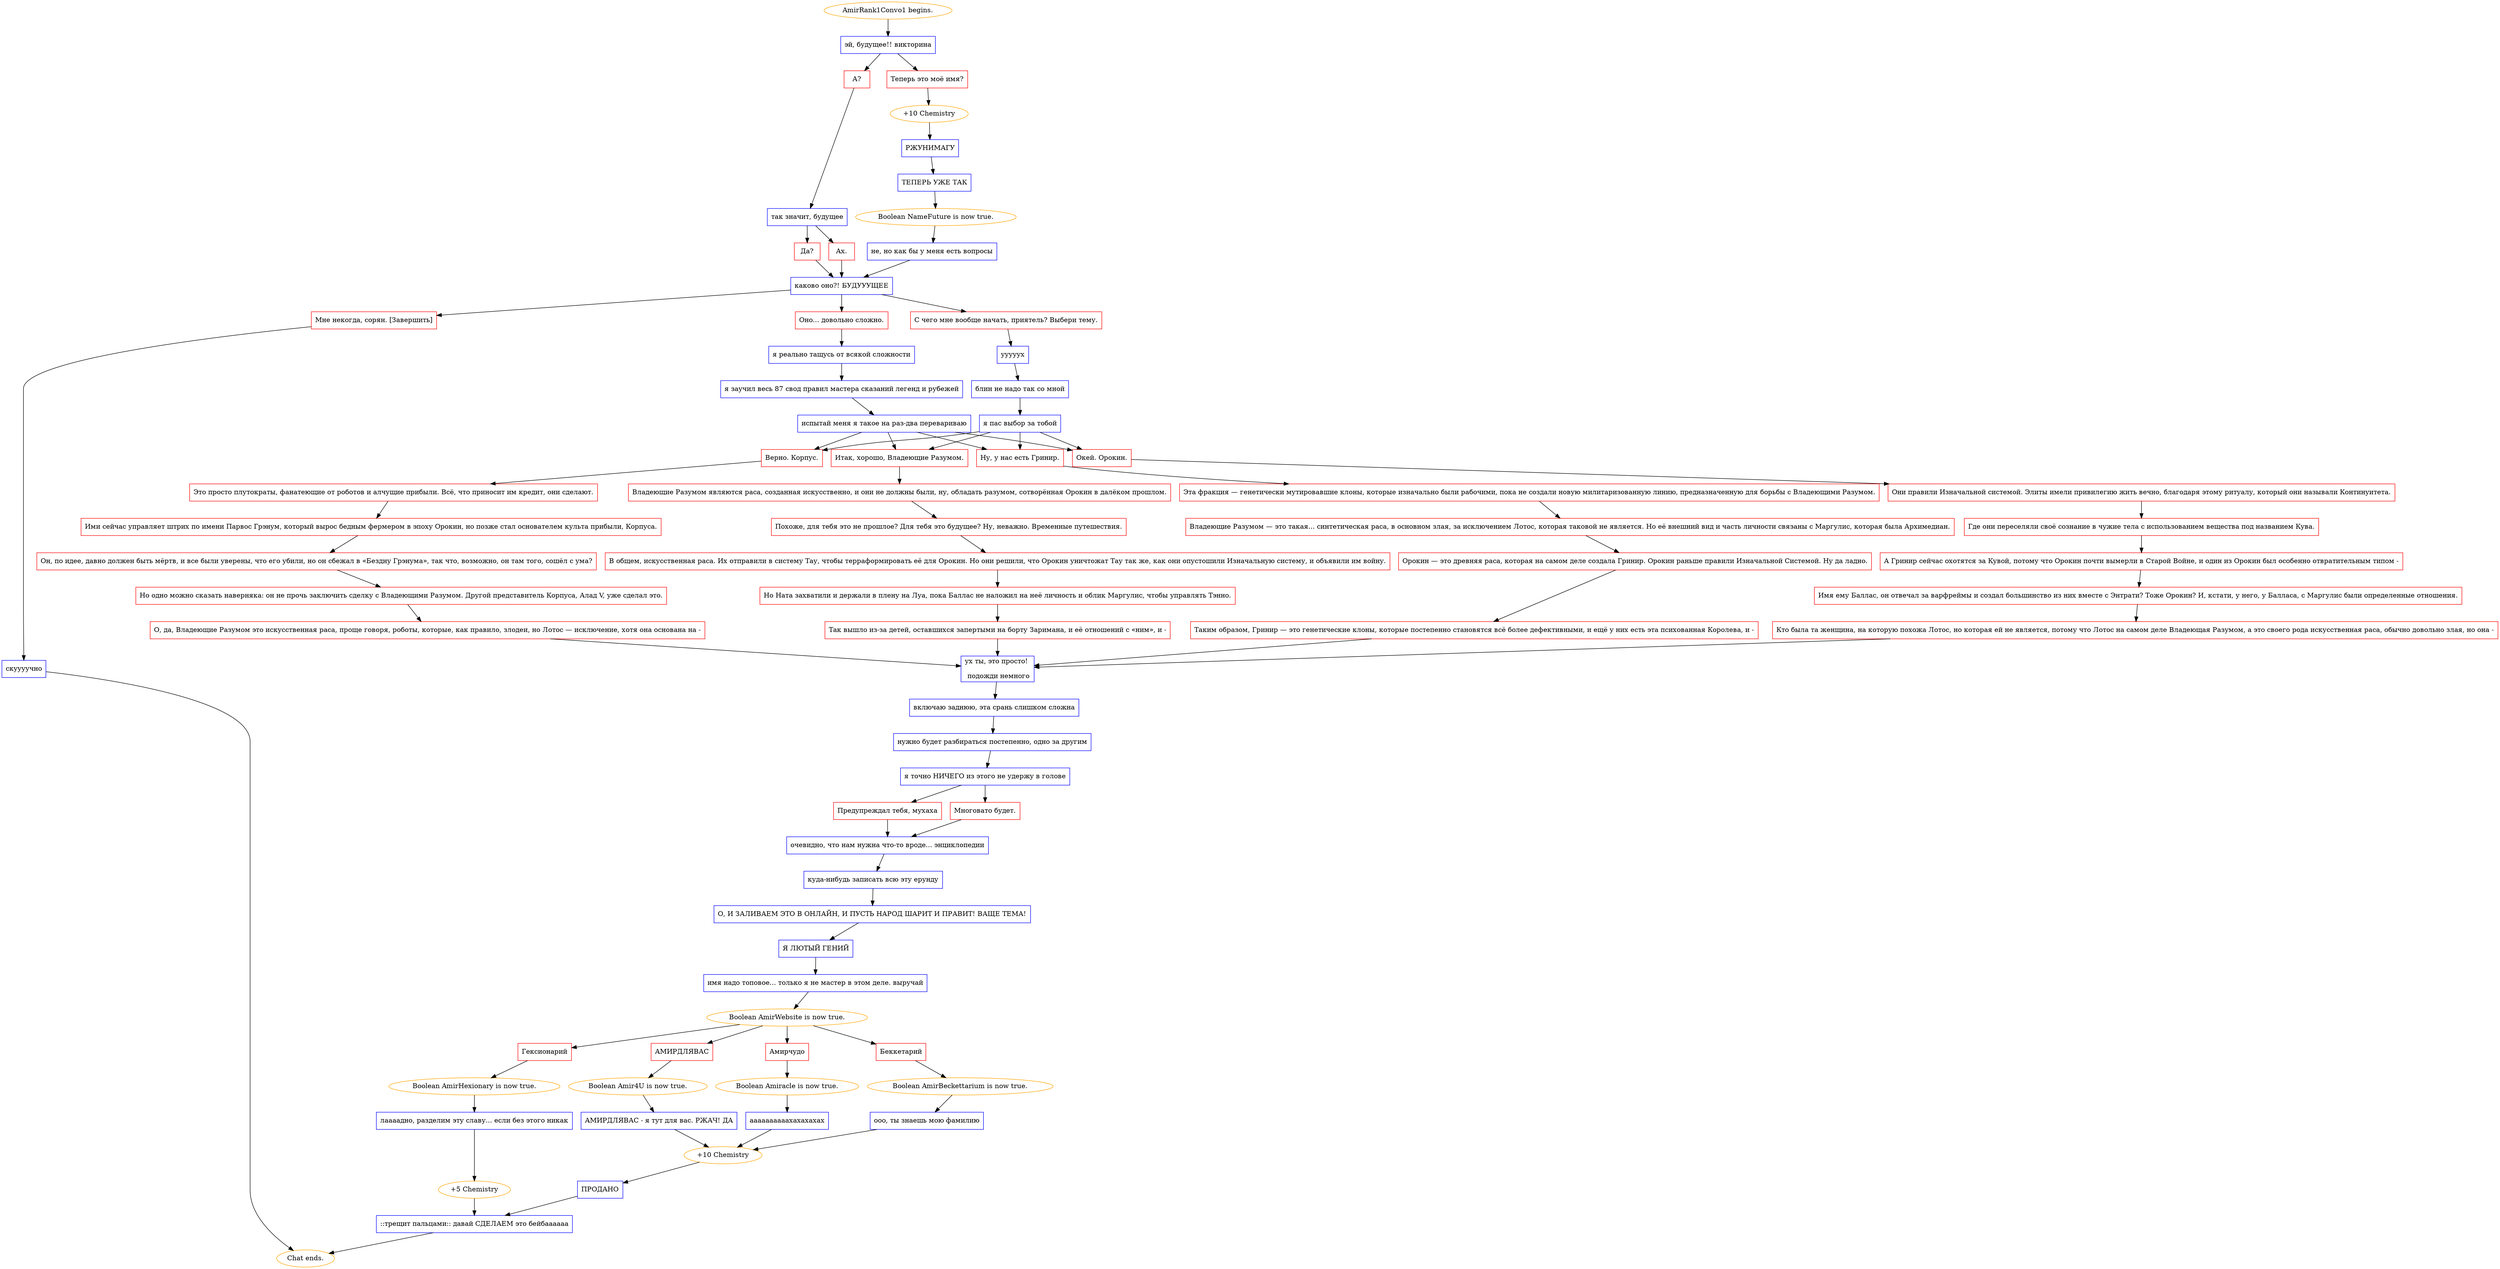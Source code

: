 digraph {
	"AmirRank1Convo1 begins." [color=orange];
		"AmirRank1Convo1 begins." -> j4199901304;
	j4199901304 [label="эй, будущее!! викторина",shape=box,color=blue];
		j4199901304 -> j616529071;
		j4199901304 -> j2035022493;
	j616529071 [label="А?",shape=box,color=red];
		j616529071 -> j1149428686;
	j2035022493 [label="Теперь это моё имя?",shape=box,color=red];
		j2035022493 -> j3245915792;
	j1149428686 [label="так значит, будущее",shape=box,color=blue];
		j1149428686 -> j4053405643;
		j1149428686 -> j3159331821;
	j3245915792 [label="+10 Chemistry",color=orange];
		j3245915792 -> j1531650026;
	j4053405643 [label="Ах.",shape=box,color=red];
		j4053405643 -> j537682972;
	j3159331821 [label="Да?",shape=box,color=red];
		j3159331821 -> j537682972;
	j1531650026 [label="РЖУНИМАГУ",shape=box,color=blue];
		j1531650026 -> j4126847559;
	j537682972 [label="каково оно?! БУДУУУЩЕЕ",shape=box,color=blue];
		j537682972 -> j3631903470;
		j537682972 -> j2924191174;
		j537682972 -> j839388474;
	j4126847559 [label="ТЕПЕРЬ УЖЕ ТАК",shape=box,color=blue];
		j4126847559 -> j1483773724;
	j3631903470 [label="С чего мне вообще начать, приятель? Выбери тему.",shape=box,color=red];
		j3631903470 -> j1664269481;
	j2924191174 [label="Оно... довольно сложно.",shape=box,color=red];
		j2924191174 -> j359165340;
	j839388474 [label="Мне некогда, сорян. [Завершить]",shape=box,color=red];
		j839388474 -> j2305743102;
	j1483773724 [label="Boolean NameFuture is now true.",color=orange];
		j1483773724 -> j566889826;
	j1664269481 [label="ууууух",shape=box,color=blue];
		j1664269481 -> j2640627965;
	j359165340 [label="я реально тащусь от всякой сложности",shape=box,color=blue];
		j359165340 -> j3616782557;
	j2305743102 [label="скуууучно",shape=box,color=blue];
		j2305743102 -> "Chat ends.";
	j566889826 [label="не, но как бы у меня есть вопросы",shape=box,color=blue];
		j566889826 -> j537682972;
	j2640627965 [label="блин не надо так со мной",shape=box,color=blue];
		j2640627965 -> j1887334526;
	j3616782557 [label="я заучил весь 87 свод правил мастера сказаний легенд и рубежей",shape=box,color=blue];
		j3616782557 -> j2046350842;
	"Chat ends." [color=orange];
	j1887334526 [label="я пас выбор за тобой",shape=box,color=blue];
		j1887334526 -> j4052729981;
		j1887334526 -> j2073247002;
		j1887334526 -> j3111766365;
		j1887334526 -> j2085976493;
	j2046350842 [label="испытай меня я такое на раз-два перевариваю",shape=box,color=blue];
		j2046350842 -> j4052729981;
		j2046350842 -> j2073247002;
		j2046350842 -> j3111766365;
		j2046350842 -> j2085976493;
	j4052729981 [label="Окей. Орокин.",shape=box,color=red];
		j4052729981 -> j2552930461;
	j2073247002 [label="Верно. Корпус.",shape=box,color=red];
		j2073247002 -> j633549317;
	j3111766365 [label="Ну, у нас есть Гринир.",shape=box,color=red];
		j3111766365 -> j1888049775;
	j2085976493 [label="Итак, хорошо, Владеющие Разумом.",shape=box,color=red];
		j2085976493 -> j3710659420;
	j2552930461 [label="Они правили Изначальной системой. Элиты имели привилегию жить вечно, благодаря этому ритуалу, который они называли Континуитета.",shape=box,color=red];
		j2552930461 -> j1424015815;
	j633549317 [label="Это просто плутократы, фанатеющие от роботов и алчущие прибыли. Всё, что приносит им кредит, они сделают.",shape=box,color=red];
		j633549317 -> j2565276926;
	j1888049775 [label="Эта фракция — генетически мутировавшие клоны, которые изначально были рабочими, пока не создали новую милитаризованную линию, предназначенную для борьбы с Владеющими Разумом.",shape=box,color=red];
		j1888049775 -> j2680214766;
	j3710659420 [label="Владеющие Разумом являются раса, созданная искусственно, и они не должны были, ну, обладать разумом, сотворённая Орокин в далёком прошлом.",shape=box,color=red];
		j3710659420 -> j4079954026;
	j1424015815 [label="Где они переселяли своё сознание в чужие тела с использованием вещества под названием Кува.",shape=box,color=red];
		j1424015815 -> j1607224356;
	j2565276926 [label="Ими сейчас управляет штрих по имени Парвос Грэнум, который вырос бедным фермером в эпоху Орокин, но позже стал основателем культа прибыли, Корпуса.",shape=box,color=red];
		j2565276926 -> j1730333639;
	j2680214766 [label="Владеющие Разумом — это такая... синтетическая раса, в основном злая, за исключением Лотос, которая таковой не является. Но её внешний вид и часть личности связаны с Маргулис, которая была Архимедиан.",shape=box,color=red];
		j2680214766 -> j865115923;
	j4079954026 [label="Похоже, для тебя это не прошлое? Для тебя это будущее? Ну, неважно. Временные путешествия.",shape=box,color=red];
		j4079954026 -> j10316644;
	j1607224356 [label="А Гринир сейчас охотятся за Кувой, потому что Орокин почти вымерли в Старой Войне, и один из Орокин был особенно отвратительным типом -",shape=box,color=red];
		j1607224356 -> j891258261;
	j1730333639 [label="Он, по идее, давно должен быть мёртв, и все были уверены, что его убили, но он сбежал в «Бездну Грэнума», так что, возможно, он там того, сошёл с ума?",shape=box,color=red];
		j1730333639 -> j237289523;
	j865115923 [label="Орокин — это древняя раса, которая на самом деле создала Гринир. Орокин раньше правили Изначальной Системой. Ну да ладно.",shape=box,color=red];
		j865115923 -> j1085464077;
	j10316644 [label="В общем, искусственная раса. Их отправили в систему Тау, чтобы терраформировать её для Орокин. Но они решили, что Орокин уничтожат Тау так же, как они опустошили Изначальную систему, и объявили им войну.",shape=box,color=red];
		j10316644 -> j2899108060;
	j891258261 [label="Имя ему Баллас, он отвечал за варфреймы и создал большинство из них вместе с Энтрати? Тоже Орокин? И, кстати, у него, у Балласа, с Маргулис были определенные отношения.",shape=box,color=red];
		j891258261 -> j3696166921;
	j237289523 [label="Но одно можно сказать наверняка: он не прочь заключить сделку с Владеющими Разумом. Другой представитель Корпуса, Алад V, уже сделал это.",shape=box,color=red];
		j237289523 -> j420887801;
	j1085464077 [label="Таким образом, Гринир — это генетические клоны, которые постепенно становятся всё более дефективными, и ещё у них есть эта психованная Королева, и -",shape=box,color=red];
		j1085464077 -> j3202842523;
	j2899108060 [label="Но Ната захватили и держали в плену на Луа, пока Баллас не наложил на неё личность и облик Маргулис, чтобы управлять Тэнно.",shape=box,color=red];
		j2899108060 -> j1337424056;
	j3696166921 [label="Кто была та женщина, на которую похожа Лотос, но которая ей не является, потому что Лотос на самом деле Владеющая Разумом, а это своего рода искусственная раса, обычно довольно злая, но она -",shape=box,color=red];
		j3696166921 -> j3202842523;
	j420887801 [label="О, да, Владеющие Разумом это искусственная раса, проще говоря, роботы, которые, как правило, злодеи, но Лотос — исключение, хотя она основана на -",shape=box,color=red];
		j420887801 -> j3202842523;
	j3202842523 [label="ух ты, это просто! 
 подожди немного",shape=box,color=blue];
		j3202842523 -> j3258225199;
	j1337424056 [label="Так вышло из-за детей, оставшихся запертыми на борту Заримана, и её отношений с «ним», и -",shape=box,color=red];
		j1337424056 -> j3202842523;
	j3258225199 [label="включаю заднюю, эта срань слишком сложна",shape=box,color=blue];
		j3258225199 -> j1820669461;
	j1820669461 [label="нужно будет разбираться постепенно, одно за другим",shape=box,color=blue];
		j1820669461 -> j4103761963;
	j4103761963 [label="я точно НИЧЕГО из этого не удержу в голове",shape=box,color=blue];
		j4103761963 -> j381368669;
		j4103761963 -> j2327404924;
	j381368669 [label="Предупреждал тебя, мухаха",shape=box,color=red];
		j381368669 -> j2750582953;
	j2327404924 [label="Многовато будет.",shape=box,color=red];
		j2327404924 -> j2750582953;
	j2750582953 [label="очевидно, что нам нужна что-то вроде... энциклопедии",shape=box,color=blue];
		j2750582953 -> j3818279917;
	j3818279917 [label="куда-нибудь записать всю эту ерунду",shape=box,color=blue];
		j3818279917 -> j2604714083;
	j2604714083 [label="О, И ЗАЛИВАЕМ ЭТО В ОНЛАЙН, И ПУСТЬ НАРОД ШАРИТ И ПРАВИТ! ВАЩЕ ТЕМА!",shape=box,color=blue];
		j2604714083 -> j1842846172;
	j1842846172 [label="Я ЛЮТЫЙ ГЕНИЙ",shape=box,color=blue];
		j1842846172 -> j583508176;
	j583508176 [label="имя надо топовое... только я не мастер в этом деле. выручай",shape=box,color=blue];
		j583508176 -> j2827662073;
	j2827662073 [label="Boolean AmirWebsite is now true.",color=orange];
		j2827662073 -> j652006107;
		j2827662073 -> j2753638028;
		j2827662073 -> j2822294406;
		j2827662073 -> j1377653659;
	j652006107 [label="Гексионарий",shape=box,color=red];
		j652006107 -> j2969968680;
	j2753638028 [label="АМИРДЛЯВАС",shape=box,color=red];
		j2753638028 -> j1917484665;
	j2822294406 [label="Амирчудо",shape=box,color=red];
		j2822294406 -> j2136306060;
	j1377653659 [label="Беккетарий",shape=box,color=red];
		j1377653659 -> j3852352414;
	j2969968680 [label="Boolean AmirHexionary is now true.",color=orange];
		j2969968680 -> j2860140778;
	j1917484665 [label="Boolean Amir4U is now true.",color=orange];
		j1917484665 -> j3582639419;
	j2136306060 [label="Boolean Amiracle is now true.",color=orange];
		j2136306060 -> j4167399585;
	j3852352414 [label="Boolean AmirBeckettarium is now true.",color=orange];
		j3852352414 -> j1721914886;
	j2860140778 [label="лаааадно, разделим эту славу... если без этого никак",shape=box,color=blue];
		j2860140778 -> j832302890;
	j3582639419 [label="АМИРДЛЯВАС - я тут для вас. РЖАЧ! ДА",shape=box,color=blue];
		j3582639419 -> j2447338611;
	j4167399585 [label="аааааааааахахахахах",shape=box,color=blue];
		j4167399585 -> j2447338611;
	j1721914886 [label="ооо, ты знаешь мою фамилию",shape=box,color=blue];
		j1721914886 -> j2447338611;
	j832302890 [label="+5 Chemistry",color=orange];
		j832302890 -> j3242515502;
	j2447338611 [label="+10 Chemistry",color=orange];
		j2447338611 -> j3031082703;
	j3242515502 [label="::трещит пальцами:: давай СДЕЛАЕМ это бейбаааааа",shape=box,color=blue];
		j3242515502 -> "Chat ends.";
	j3031082703 [label="ПРОДАНО",shape=box,color=blue];
		j3031082703 -> j3242515502;
}